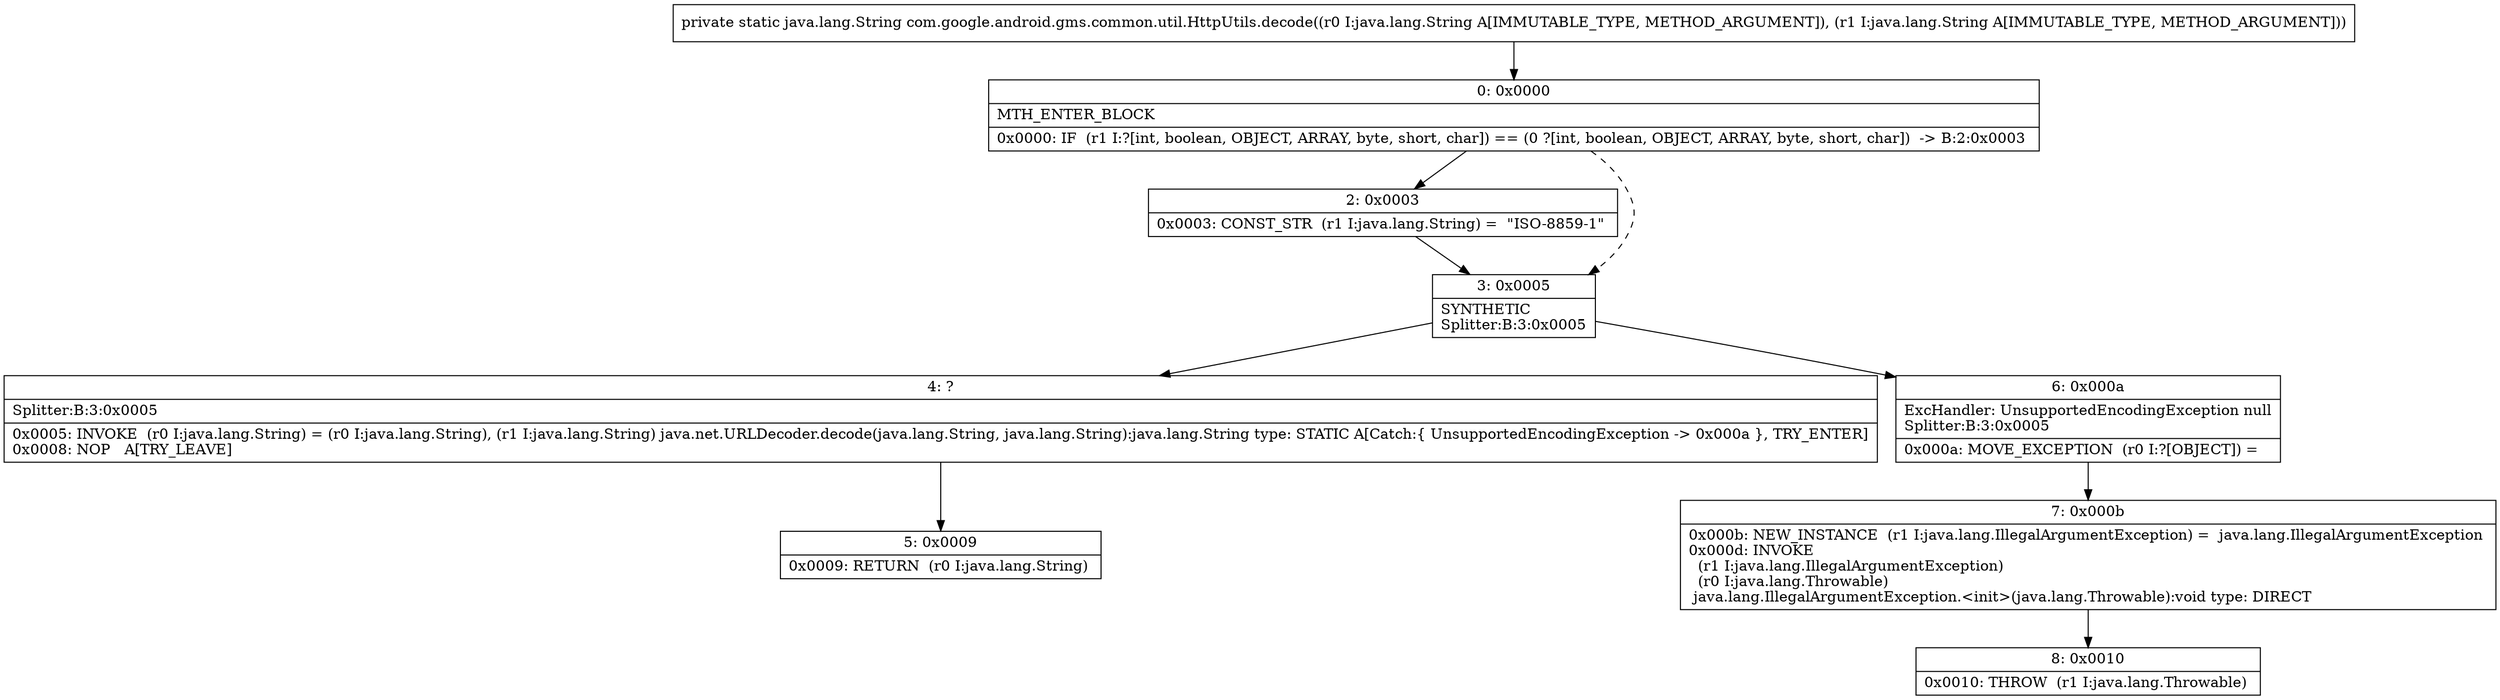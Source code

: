 digraph "CFG forcom.google.android.gms.common.util.HttpUtils.decode(Ljava\/lang\/String;Ljava\/lang\/String;)Ljava\/lang\/String;" {
Node_0 [shape=record,label="{0\:\ 0x0000|MTH_ENTER_BLOCK\l|0x0000: IF  (r1 I:?[int, boolean, OBJECT, ARRAY, byte, short, char]) == (0 ?[int, boolean, OBJECT, ARRAY, byte, short, char])  \-\> B:2:0x0003 \l}"];
Node_2 [shape=record,label="{2\:\ 0x0003|0x0003: CONST_STR  (r1 I:java.lang.String) =  \"ISO\-8859\-1\" \l}"];
Node_3 [shape=record,label="{3\:\ 0x0005|SYNTHETIC\lSplitter:B:3:0x0005\l}"];
Node_4 [shape=record,label="{4\:\ ?|Splitter:B:3:0x0005\l|0x0005: INVOKE  (r0 I:java.lang.String) = (r0 I:java.lang.String), (r1 I:java.lang.String) java.net.URLDecoder.decode(java.lang.String, java.lang.String):java.lang.String type: STATIC A[Catch:\{ UnsupportedEncodingException \-\> 0x000a \}, TRY_ENTER]\l0x0008: NOP   A[TRY_LEAVE]\l}"];
Node_5 [shape=record,label="{5\:\ 0x0009|0x0009: RETURN  (r0 I:java.lang.String) \l}"];
Node_6 [shape=record,label="{6\:\ 0x000a|ExcHandler: UnsupportedEncodingException null\lSplitter:B:3:0x0005\l|0x000a: MOVE_EXCEPTION  (r0 I:?[OBJECT]) =  \l}"];
Node_7 [shape=record,label="{7\:\ 0x000b|0x000b: NEW_INSTANCE  (r1 I:java.lang.IllegalArgumentException) =  java.lang.IllegalArgumentException \l0x000d: INVOKE  \l  (r1 I:java.lang.IllegalArgumentException)\l  (r0 I:java.lang.Throwable)\l java.lang.IllegalArgumentException.\<init\>(java.lang.Throwable):void type: DIRECT \l}"];
Node_8 [shape=record,label="{8\:\ 0x0010|0x0010: THROW  (r1 I:java.lang.Throwable) \l}"];
MethodNode[shape=record,label="{private static java.lang.String com.google.android.gms.common.util.HttpUtils.decode((r0 I:java.lang.String A[IMMUTABLE_TYPE, METHOD_ARGUMENT]), (r1 I:java.lang.String A[IMMUTABLE_TYPE, METHOD_ARGUMENT])) }"];
MethodNode -> Node_0;
Node_0 -> Node_2;
Node_0 -> Node_3[style=dashed];
Node_2 -> Node_3;
Node_3 -> Node_4;
Node_3 -> Node_6;
Node_4 -> Node_5;
Node_6 -> Node_7;
Node_7 -> Node_8;
}

